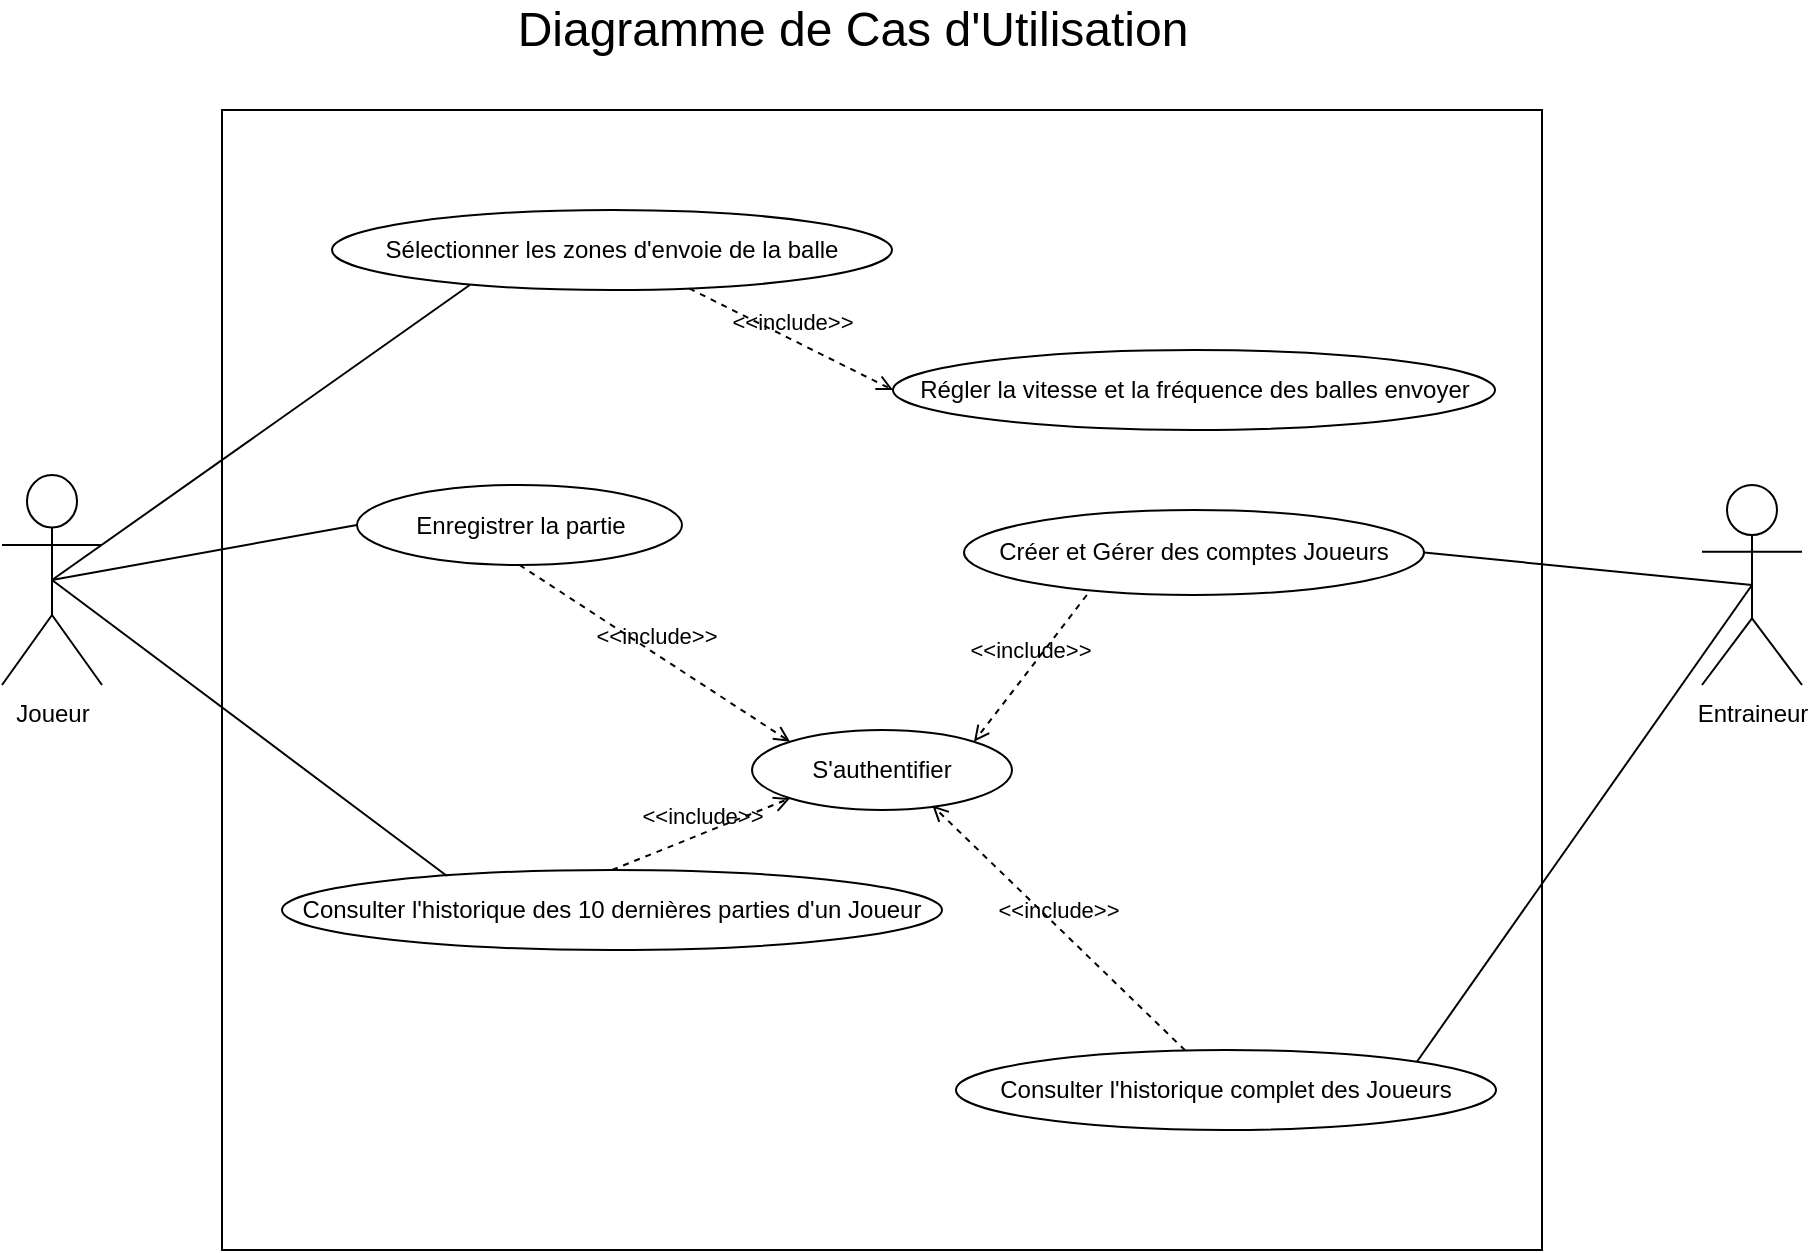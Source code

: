 <mxfile version="16.5.4" type="device"><diagram id="PaNhzz74Y8SkQ8S97t0Y" name="Page-1"><mxGraphModel dx="1278" dy="539" grid="1" gridSize="10" guides="1" tooltips="1" connect="1" arrows="1" fold="1" page="1" pageScale="1" pageWidth="827" pageHeight="1169" math="0" shadow="0"><root><mxCell id="0"/><mxCell id="1" parent="0"/><mxCell id="Qq6qDl6UiFD4bfR4TxRN-4" value="" style="rounded=0;whiteSpace=wrap;html=1;" parent="1" vertex="1"><mxGeometry x="190" y="100" width="660" height="570" as="geometry"/></mxCell><mxCell id="Qq6qDl6UiFD4bfR4TxRN-2" value="Entraineur" style="shape=umlActor;verticalLabelPosition=bottom;verticalAlign=top;html=1;outlineConnect=0;" parent="1" vertex="1"><mxGeometry x="930" y="287.5" width="50" height="100" as="geometry"/></mxCell><mxCell id="Qq6qDl6UiFD4bfR4TxRN-6" value="Créer et Gérer des comptes Joueurs" style="ellipse;whiteSpace=wrap;html=1;" parent="1" vertex="1"><mxGeometry x="561" y="300" width="230" height="42.5" as="geometry"/></mxCell><mxCell id="Qq6qDl6UiFD4bfR4TxRN-13" value="Joueur&lt;br&gt;" style="shape=umlActor;verticalLabelPosition=bottom;verticalAlign=top;html=1;outlineConnect=0;" parent="1" vertex="1"><mxGeometry x="80" y="282.5" width="50" height="105" as="geometry"/></mxCell><mxCell id="Qq6qDl6UiFD4bfR4TxRN-15" value="Régler la vitesse et la fréquence des balles envoyer" style="ellipse;whiteSpace=wrap;html=1;" parent="1" vertex="1"><mxGeometry x="525.5" y="220" width="301" height="40" as="geometry"/></mxCell><mxCell id="Qq6qDl6UiFD4bfR4TxRN-16" value="Sélectionner les zones d'envoie de la balle" style="ellipse;whiteSpace=wrap;html=1;" parent="1" vertex="1"><mxGeometry x="245" y="150" width="280" height="40" as="geometry"/></mxCell><mxCell id="rO9WbgomSib0iG5ZYwTp-17" value="Enregistrer la partie" style="ellipse;whiteSpace=wrap;html=1;" vertex="1" parent="1"><mxGeometry x="257.5" y="287.5" width="162.5" height="40" as="geometry"/></mxCell><mxCell id="rO9WbgomSib0iG5ZYwTp-19" value="S'authentifier" style="ellipse;whiteSpace=wrap;html=1;" vertex="1" parent="1"><mxGeometry x="455" y="410" width="130" height="40" as="geometry"/></mxCell><mxCell id="rO9WbgomSib0iG5ZYwTp-20" value="Consulter&amp;nbsp;l'historique complet des Joueurs" style="ellipse;whiteSpace=wrap;html=1;" vertex="1" parent="1"><mxGeometry x="557" y="570" width="270" height="40" as="geometry"/></mxCell><mxCell id="rO9WbgomSib0iG5ZYwTp-21" value="Consulter&amp;nbsp;l'historique des 10 dernières parties d'un Joueur" style="ellipse;whiteSpace=wrap;html=1;" vertex="1" parent="1"><mxGeometry x="220" y="480" width="330" height="40" as="geometry"/></mxCell><mxCell id="rO9WbgomSib0iG5ZYwTp-22" style="edgeStyle=orthogonalEdgeStyle;rounded=0;orthogonalLoop=1;jettySize=auto;html=1;exitX=0.5;exitY=1;exitDx=0;exitDy=0;" edge="1" parent="1" source="rO9WbgomSib0iG5ZYwTp-20" target="rO9WbgomSib0iG5ZYwTp-20"><mxGeometry relative="1" as="geometry"/></mxCell><mxCell id="rO9WbgomSib0iG5ZYwTp-25" value="&amp;lt;&amp;lt;include&amp;gt;&amp;gt;" style="html=1;verticalAlign=bottom;labelBackgroundColor=none;endArrow=open;endFill=0;dashed=1;rounded=0;exitX=0.5;exitY=1;exitDx=0;exitDy=0;entryX=0;entryY=0;entryDx=0;entryDy=0;" edge="1" parent="1" source="rO9WbgomSib0iG5ZYwTp-17" target="rO9WbgomSib0iG5ZYwTp-19"><mxGeometry width="160" relative="1" as="geometry"><mxPoint x="390" y="440" as="sourcePoint"/><mxPoint x="550" y="440" as="targetPoint"/></mxGeometry></mxCell><mxCell id="rO9WbgomSib0iG5ZYwTp-27" value="&amp;lt;&amp;lt;include&amp;gt;&amp;gt;" style="html=1;verticalAlign=bottom;labelBackgroundColor=none;endArrow=open;endFill=0;dashed=1;rounded=0;exitX=0.5;exitY=0;exitDx=0;exitDy=0;entryX=0;entryY=1;entryDx=0;entryDy=0;" edge="1" parent="1" source="rO9WbgomSib0iG5ZYwTp-21" target="rO9WbgomSib0iG5ZYwTp-19"><mxGeometry width="160" relative="1" as="geometry"><mxPoint x="300" y="474.14" as="sourcePoint"/><mxPoint x="475.503" y="499.998" as="targetPoint"/></mxGeometry></mxCell><mxCell id="rO9WbgomSib0iG5ZYwTp-28" value="" style="endArrow=none;html=1;rounded=0;entryX=0.5;entryY=0.5;entryDx=0;entryDy=0;entryPerimeter=0;exitX=1;exitY=0.5;exitDx=0;exitDy=0;" edge="1" parent="1" source="Qq6qDl6UiFD4bfR4TxRN-6" target="Qq6qDl6UiFD4bfR4TxRN-2"><mxGeometry width="50" height="50" relative="1" as="geometry"><mxPoint x="440" y="460" as="sourcePoint"/><mxPoint x="490" y="410" as="targetPoint"/></mxGeometry></mxCell><mxCell id="rO9WbgomSib0iG5ZYwTp-29" value="&lt;font style=&quot;font-size: 24px&quot;&gt;Diagramme de Cas d'Utilisation&lt;/font&gt;" style="text;html=1;resizable=0;autosize=1;align=center;verticalAlign=middle;points=[];fillColor=none;strokeColor=none;rounded=0;" vertex="1" parent="1"><mxGeometry x="330" y="50" width="350" height="20" as="geometry"/></mxCell><mxCell id="rO9WbgomSib0iG5ZYwTp-30" value="" style="endArrow=none;html=1;rounded=0;entryX=0.5;entryY=0.5;entryDx=0;entryDy=0;entryPerimeter=0;exitX=0;exitY=0.5;exitDx=0;exitDy=0;" edge="1" parent="1" source="rO9WbgomSib0iG5ZYwTp-17" target="Qq6qDl6UiFD4bfR4TxRN-13"><mxGeometry width="50" height="50" relative="1" as="geometry"><mxPoint x="75.5" y="406.67" as="sourcePoint"/><mxPoint x="134.5" y="380.003" as="targetPoint"/></mxGeometry></mxCell><mxCell id="rO9WbgomSib0iG5ZYwTp-31" value="&amp;lt;&amp;lt;include&amp;gt;&amp;gt;" style="html=1;verticalAlign=bottom;labelBackgroundColor=none;endArrow=open;endFill=0;dashed=1;rounded=0;exitX=0.267;exitY=1;exitDx=0;exitDy=0;entryX=1;entryY=0;entryDx=0;entryDy=0;exitPerimeter=0;" edge="1" parent="1" source="Qq6qDl6UiFD4bfR4TxRN-6" target="rO9WbgomSib0iG5ZYwTp-19"><mxGeometry width="160" relative="1" as="geometry"><mxPoint x="329" y="390" as="sourcePoint"/><mxPoint x="501.503" y="445.858" as="targetPoint"/></mxGeometry></mxCell><mxCell id="rO9WbgomSib0iG5ZYwTp-32" value="&amp;lt;&amp;lt;include&amp;gt;&amp;gt;" style="html=1;verticalAlign=bottom;labelBackgroundColor=none;endArrow=open;endFill=0;dashed=1;rounded=0;entryX=0.694;entryY=0.945;entryDx=0;entryDy=0;entryPerimeter=0;" edge="1" parent="1" source="rO9WbgomSib0iG5ZYwTp-20" target="rO9WbgomSib0iG5ZYwTp-19"><mxGeometry width="160" relative="1" as="geometry"><mxPoint x="674.464" y="370" as="sourcePoint"/><mxPoint x="609.497" y="445.858" as="targetPoint"/></mxGeometry></mxCell><mxCell id="rO9WbgomSib0iG5ZYwTp-34" value="" style="endArrow=none;html=1;rounded=0;entryX=0.5;entryY=0.5;entryDx=0;entryDy=0;entryPerimeter=0;exitX=0.25;exitY=0.075;exitDx=0;exitDy=0;exitPerimeter=0;" edge="1" parent="1" source="rO9WbgomSib0iG5ZYwTp-21" target="Qq6qDl6UiFD4bfR4TxRN-13"><mxGeometry width="50" height="50" relative="1" as="geometry"><mxPoint x="290" y="370" as="sourcePoint"/><mxPoint x="115" y="267.5" as="targetPoint"/></mxGeometry></mxCell><mxCell id="rO9WbgomSib0iG5ZYwTp-35" value="" style="endArrow=none;html=1;rounded=0;entryX=1;entryY=0;entryDx=0;entryDy=0;exitX=0.5;exitY=0.5;exitDx=0;exitDy=0;exitPerimeter=0;" edge="1" parent="1" source="Qq6qDl6UiFD4bfR4TxRN-2" target="rO9WbgomSib0iG5ZYwTp-20"><mxGeometry width="50" height="50" relative="1" as="geometry"><mxPoint x="300" y="380" as="sourcePoint"/><mxPoint x="125" y="277.5" as="targetPoint"/></mxGeometry></mxCell><mxCell id="rO9WbgomSib0iG5ZYwTp-40" value="" style="endArrow=none;html=1;rounded=0;entryX=0.246;entryY=0.938;entryDx=0;entryDy=0;entryPerimeter=0;exitX=0.5;exitY=0.5;exitDx=0;exitDy=0;exitPerimeter=0;" edge="1" parent="1" source="Qq6qDl6UiFD4bfR4TxRN-13" target="Qq6qDl6UiFD4bfR4TxRN-16"><mxGeometry width="50" height="50" relative="1" as="geometry"><mxPoint x="120" y="260" as="sourcePoint"/><mxPoint x="-32.5" y="215" as="targetPoint"/></mxGeometry></mxCell><mxCell id="rO9WbgomSib0iG5ZYwTp-43" value="&amp;lt;&amp;lt;include&amp;gt;&amp;gt;" style="html=1;verticalAlign=bottom;labelBackgroundColor=none;endArrow=open;endFill=0;dashed=1;rounded=0;entryX=0;entryY=0.5;entryDx=0;entryDy=0;" edge="1" parent="1" source="Qq6qDl6UiFD4bfR4TxRN-16" target="Qq6qDl6UiFD4bfR4TxRN-15"><mxGeometry width="160" relative="1" as="geometry"><mxPoint x="348.75" y="337.5" as="sourcePoint"/><mxPoint x="484.038" y="425.858" as="targetPoint"/></mxGeometry></mxCell></root></mxGraphModel></diagram></mxfile>